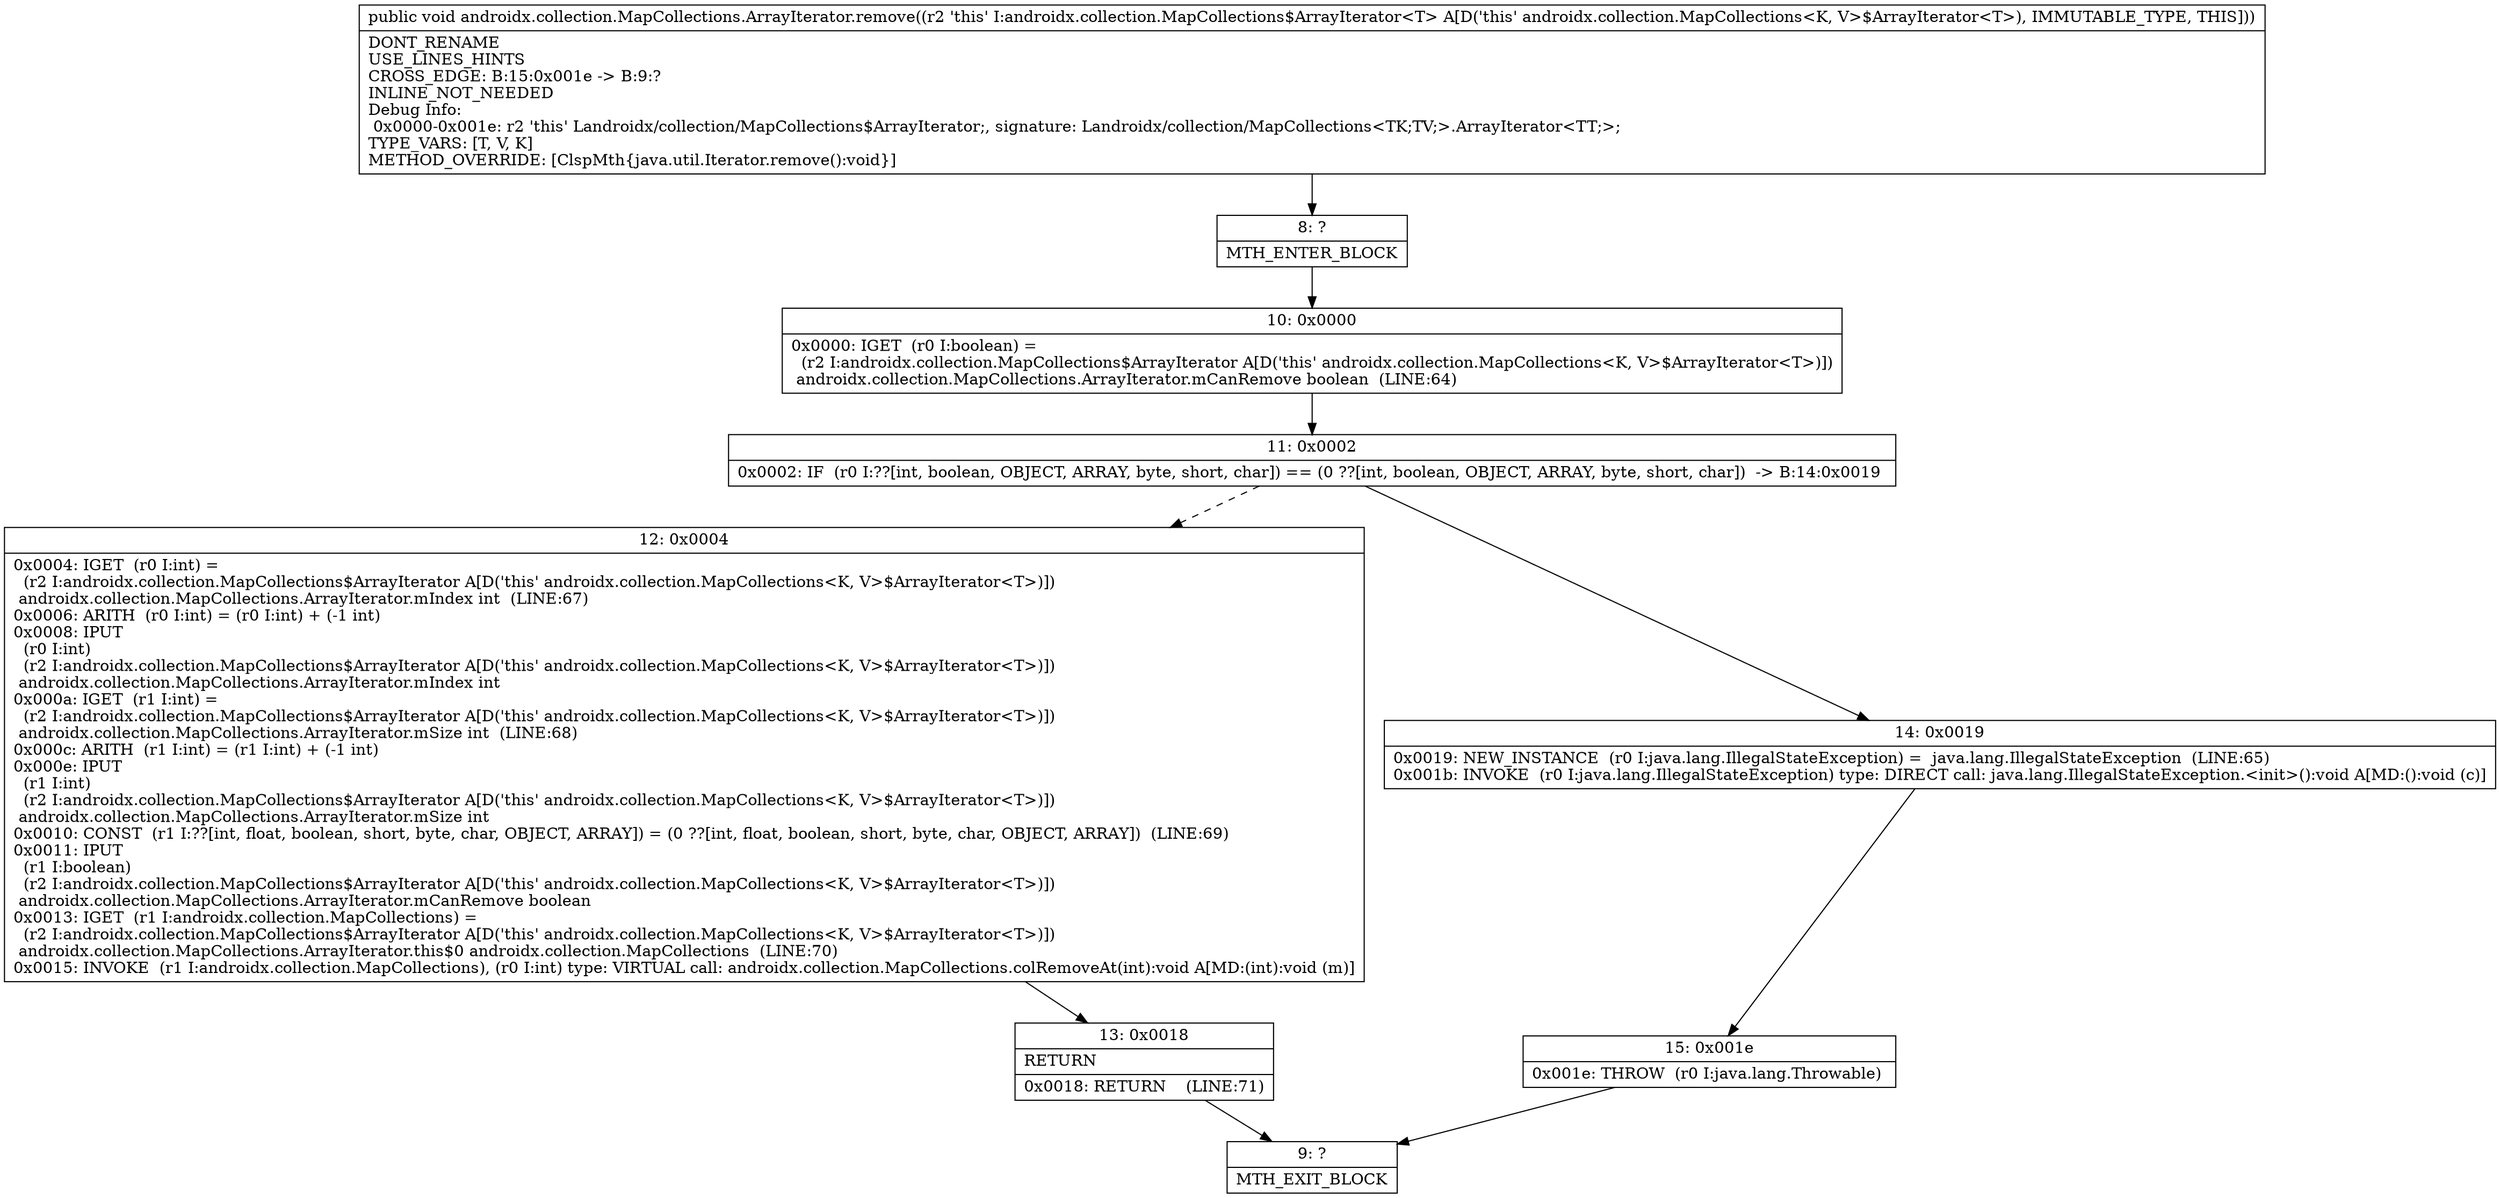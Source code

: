 digraph "CFG forandroidx.collection.MapCollections.ArrayIterator.remove()V" {
Node_8 [shape=record,label="{8\:\ ?|MTH_ENTER_BLOCK\l}"];
Node_10 [shape=record,label="{10\:\ 0x0000|0x0000: IGET  (r0 I:boolean) = \l  (r2 I:androidx.collection.MapCollections$ArrayIterator A[D('this' androidx.collection.MapCollections\<K, V\>$ArrayIterator\<T\>)])\l androidx.collection.MapCollections.ArrayIterator.mCanRemove boolean  (LINE:64)\l}"];
Node_11 [shape=record,label="{11\:\ 0x0002|0x0002: IF  (r0 I:??[int, boolean, OBJECT, ARRAY, byte, short, char]) == (0 ??[int, boolean, OBJECT, ARRAY, byte, short, char])  \-\> B:14:0x0019 \l}"];
Node_12 [shape=record,label="{12\:\ 0x0004|0x0004: IGET  (r0 I:int) = \l  (r2 I:androidx.collection.MapCollections$ArrayIterator A[D('this' androidx.collection.MapCollections\<K, V\>$ArrayIterator\<T\>)])\l androidx.collection.MapCollections.ArrayIterator.mIndex int  (LINE:67)\l0x0006: ARITH  (r0 I:int) = (r0 I:int) + (\-1 int) \l0x0008: IPUT  \l  (r0 I:int)\l  (r2 I:androidx.collection.MapCollections$ArrayIterator A[D('this' androidx.collection.MapCollections\<K, V\>$ArrayIterator\<T\>)])\l androidx.collection.MapCollections.ArrayIterator.mIndex int \l0x000a: IGET  (r1 I:int) = \l  (r2 I:androidx.collection.MapCollections$ArrayIterator A[D('this' androidx.collection.MapCollections\<K, V\>$ArrayIterator\<T\>)])\l androidx.collection.MapCollections.ArrayIterator.mSize int  (LINE:68)\l0x000c: ARITH  (r1 I:int) = (r1 I:int) + (\-1 int) \l0x000e: IPUT  \l  (r1 I:int)\l  (r2 I:androidx.collection.MapCollections$ArrayIterator A[D('this' androidx.collection.MapCollections\<K, V\>$ArrayIterator\<T\>)])\l androidx.collection.MapCollections.ArrayIterator.mSize int \l0x0010: CONST  (r1 I:??[int, float, boolean, short, byte, char, OBJECT, ARRAY]) = (0 ??[int, float, boolean, short, byte, char, OBJECT, ARRAY])  (LINE:69)\l0x0011: IPUT  \l  (r1 I:boolean)\l  (r2 I:androidx.collection.MapCollections$ArrayIterator A[D('this' androidx.collection.MapCollections\<K, V\>$ArrayIterator\<T\>)])\l androidx.collection.MapCollections.ArrayIterator.mCanRemove boolean \l0x0013: IGET  (r1 I:androidx.collection.MapCollections) = \l  (r2 I:androidx.collection.MapCollections$ArrayIterator A[D('this' androidx.collection.MapCollections\<K, V\>$ArrayIterator\<T\>)])\l androidx.collection.MapCollections.ArrayIterator.this$0 androidx.collection.MapCollections  (LINE:70)\l0x0015: INVOKE  (r1 I:androidx.collection.MapCollections), (r0 I:int) type: VIRTUAL call: androidx.collection.MapCollections.colRemoveAt(int):void A[MD:(int):void (m)]\l}"];
Node_13 [shape=record,label="{13\:\ 0x0018|RETURN\l|0x0018: RETURN    (LINE:71)\l}"];
Node_9 [shape=record,label="{9\:\ ?|MTH_EXIT_BLOCK\l}"];
Node_14 [shape=record,label="{14\:\ 0x0019|0x0019: NEW_INSTANCE  (r0 I:java.lang.IllegalStateException) =  java.lang.IllegalStateException  (LINE:65)\l0x001b: INVOKE  (r0 I:java.lang.IllegalStateException) type: DIRECT call: java.lang.IllegalStateException.\<init\>():void A[MD:():void (c)]\l}"];
Node_15 [shape=record,label="{15\:\ 0x001e|0x001e: THROW  (r0 I:java.lang.Throwable) \l}"];
MethodNode[shape=record,label="{public void androidx.collection.MapCollections.ArrayIterator.remove((r2 'this' I:androidx.collection.MapCollections$ArrayIterator\<T\> A[D('this' androidx.collection.MapCollections\<K, V\>$ArrayIterator\<T\>), IMMUTABLE_TYPE, THIS]))  | DONT_RENAME\lUSE_LINES_HINTS\lCROSS_EDGE: B:15:0x001e \-\> B:9:?\lINLINE_NOT_NEEDED\lDebug Info:\l  0x0000\-0x001e: r2 'this' Landroidx\/collection\/MapCollections$ArrayIterator;, signature: Landroidx\/collection\/MapCollections\<TK;TV;\>.ArrayIterator\<TT;\>;\lTYPE_VARS: [T, V, K]\lMETHOD_OVERRIDE: [ClspMth\{java.util.Iterator.remove():void\}]\l}"];
MethodNode -> Node_8;Node_8 -> Node_10;
Node_10 -> Node_11;
Node_11 -> Node_12[style=dashed];
Node_11 -> Node_14;
Node_12 -> Node_13;
Node_13 -> Node_9;
Node_14 -> Node_15;
Node_15 -> Node_9;
}

